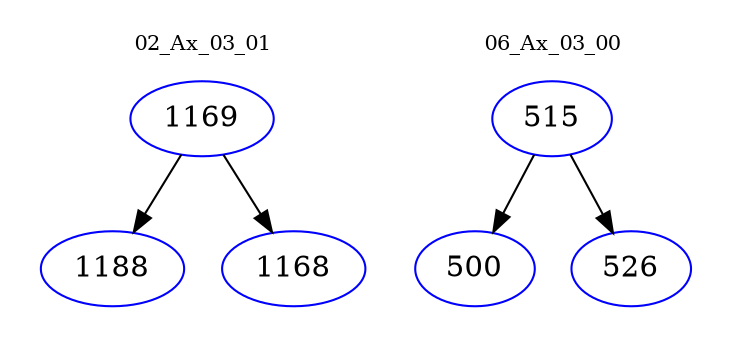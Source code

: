 digraph{
subgraph cluster_0 {
color = white
label = "02_Ax_03_01";
fontsize=10;
T0_1169 [label="1169", color="blue"]
T0_1169 -> T0_1188 [color="black"]
T0_1188 [label="1188", color="blue"]
T0_1169 -> T0_1168 [color="black"]
T0_1168 [label="1168", color="blue"]
}
subgraph cluster_1 {
color = white
label = "06_Ax_03_00";
fontsize=10;
T1_515 [label="515", color="blue"]
T1_515 -> T1_500 [color="black"]
T1_500 [label="500", color="blue"]
T1_515 -> T1_526 [color="black"]
T1_526 [label="526", color="blue"]
}
}

